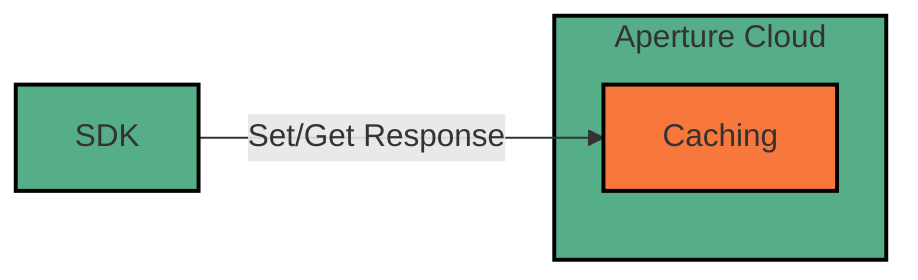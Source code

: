 flowchart LR
classDef Orange fill:#F8773D,stroke:#000000,stroke-width:2px;
classDef Green fill:#56AE89,stroke:#000000,stroke-width:2px;

SDK
class SDK Green

subgraph Aperture_Cloud ["Aperture Cloud"]
	Caching
	class Caching Orange
end
class Aperture_Cloud Green

SDK -- "Set/Get Response" --> Caching